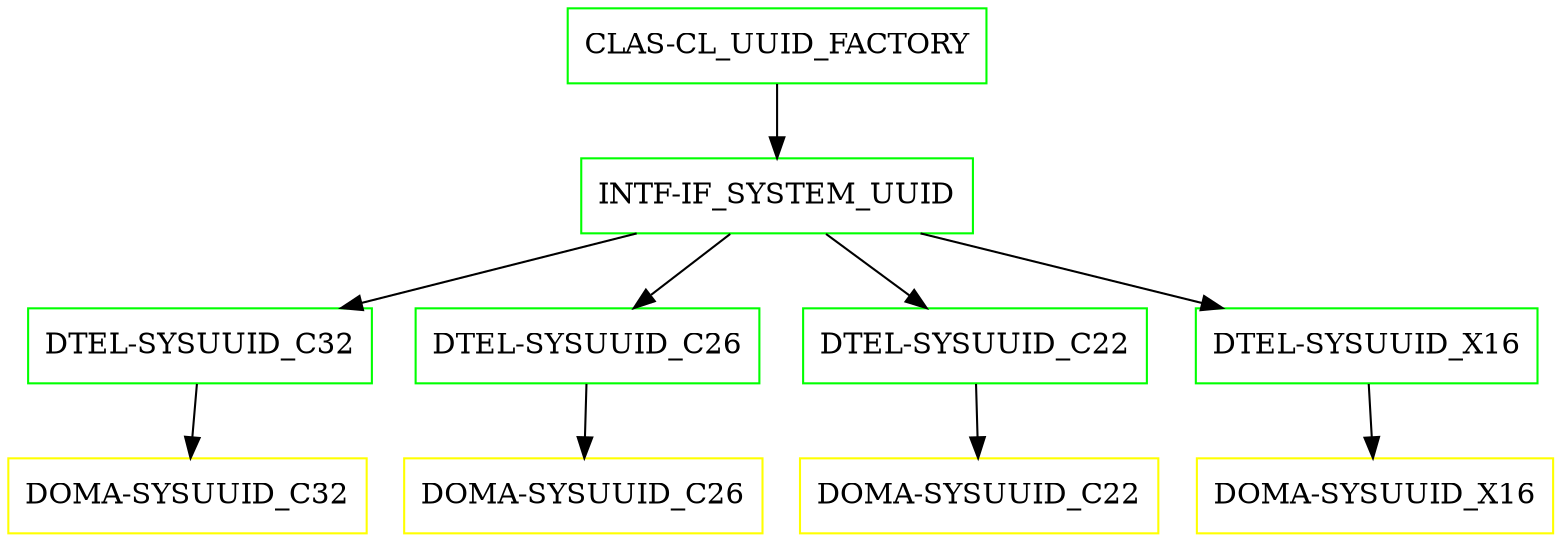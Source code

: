 digraph G {
  "CLAS-CL_UUID_FACTORY" [shape=box,color=green];
  "INTF-IF_SYSTEM_UUID" [shape=box,color=green,URL="./INTF_IF_SYSTEM_UUID.html"];
  "DTEL-SYSUUID_C32" [shape=box,color=green,URL="./DTEL_SYSUUID_C32.html"];
  "DOMA-SYSUUID_C32" [shape=box,color=yellow,URL="./DOMA_SYSUUID_C32.html"];
  "DTEL-SYSUUID_C26" [shape=box,color=green,URL="./DTEL_SYSUUID_C26.html"];
  "DOMA-SYSUUID_C26" [shape=box,color=yellow,URL="./DOMA_SYSUUID_C26.html"];
  "DTEL-SYSUUID_C22" [shape=box,color=green,URL="./DTEL_SYSUUID_C22.html"];
  "DOMA-SYSUUID_C22" [shape=box,color=yellow,URL="./DOMA_SYSUUID_C22.html"];
  "DTEL-SYSUUID_X16" [shape=box,color=green,URL="./DTEL_SYSUUID_X16.html"];
  "DOMA-SYSUUID_X16" [shape=box,color=yellow,URL="./DOMA_SYSUUID_X16.html"];
  "CLAS-CL_UUID_FACTORY" -> "INTF-IF_SYSTEM_UUID";
  "INTF-IF_SYSTEM_UUID" -> "DTEL-SYSUUID_X16";
  "INTF-IF_SYSTEM_UUID" -> "DTEL-SYSUUID_C22";
  "INTF-IF_SYSTEM_UUID" -> "DTEL-SYSUUID_C26";
  "INTF-IF_SYSTEM_UUID" -> "DTEL-SYSUUID_C32";
  "DTEL-SYSUUID_C32" -> "DOMA-SYSUUID_C32";
  "DTEL-SYSUUID_C26" -> "DOMA-SYSUUID_C26";
  "DTEL-SYSUUID_C22" -> "DOMA-SYSUUID_C22";
  "DTEL-SYSUUID_X16" -> "DOMA-SYSUUID_X16";
}
